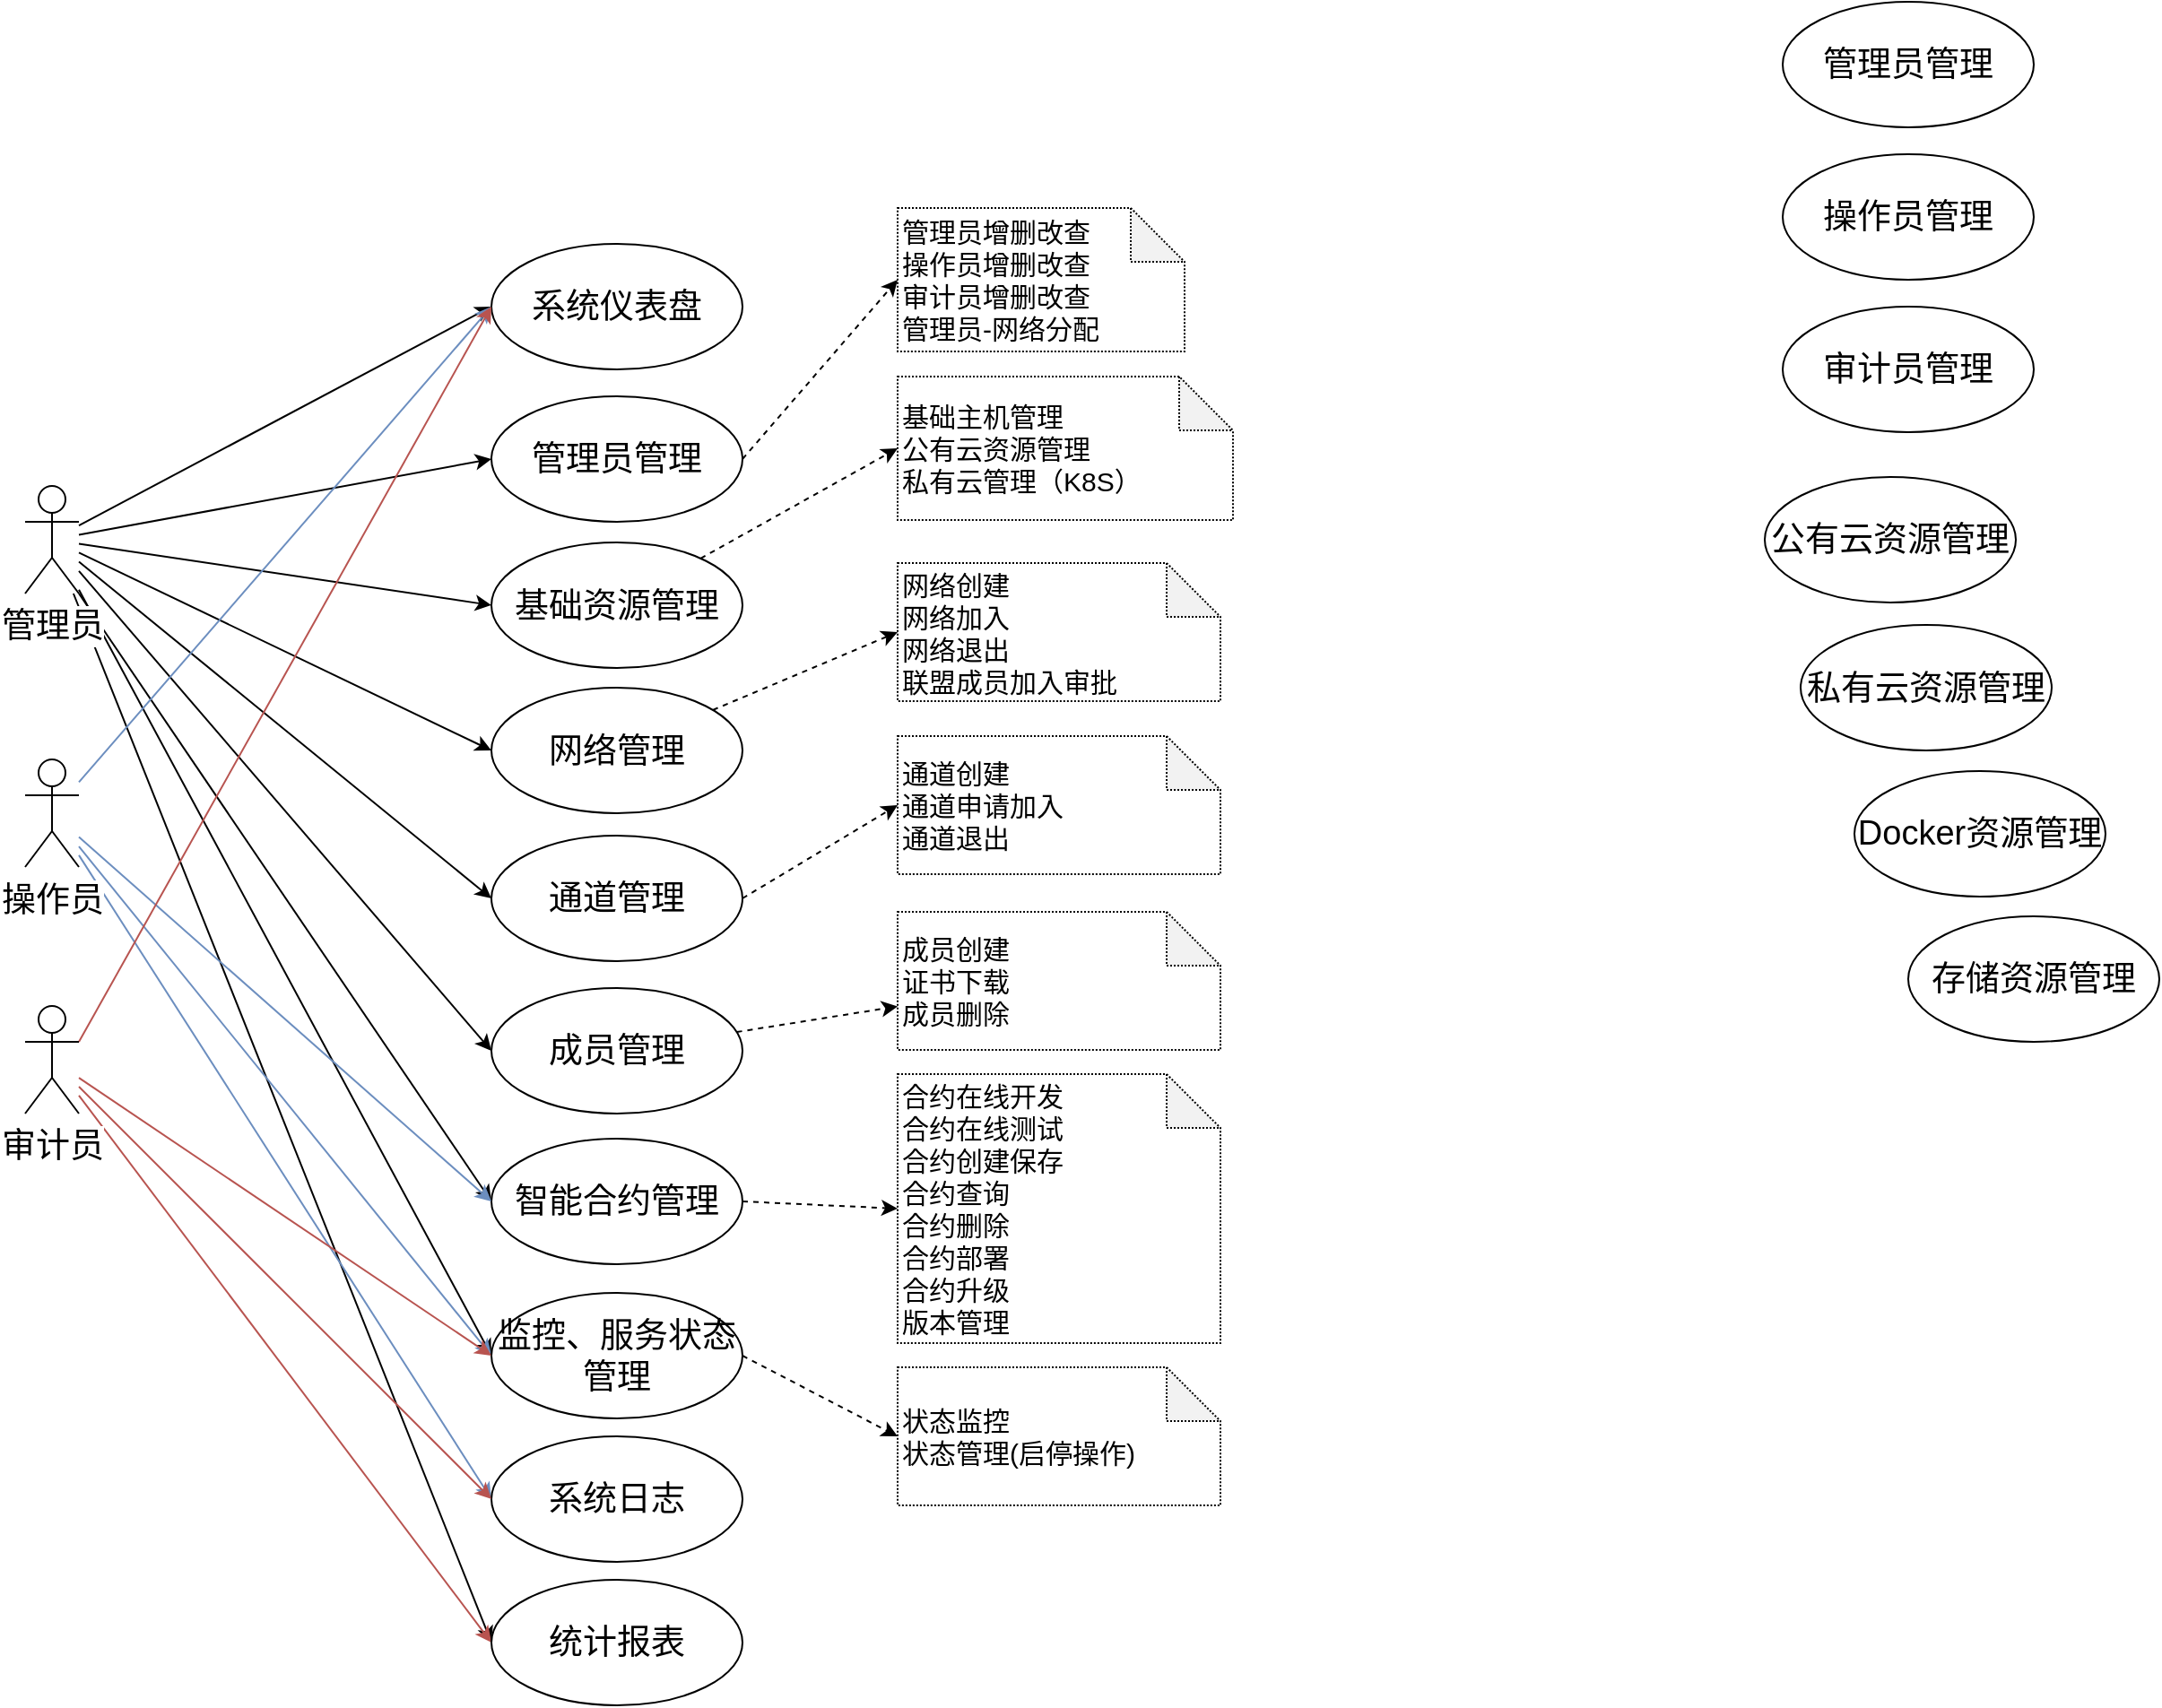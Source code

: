 <mxfile version="10.8.1" type="github"><diagram id="oozkSbW9tRgO9davWDht" name="ç¬¬ 1 é¡µ"><mxGraphModel dx="1394" dy="2096" grid="1" gridSize="10" guides="1" tooltips="1" connect="1" arrows="1" fold="1" page="1" pageScale="1" pageWidth="1527" pageHeight="1169" math="0" shadow="0"><root><mxCell id="0"/><mxCell id="1" parent="0"/><mxCell id="0qH-9EDrpJP9-Y-19pUg-6" style="rounded=0;orthogonalLoop=1;jettySize=auto;html=1;fontSize=19;entryX=0;entryY=0.5;entryDx=0;entryDy=0;" parent="1" source="0qH-9EDrpJP9-Y-19pUg-1" target="0qH-9EDrpJP9-Y-19pUg-5" edge="1"><mxGeometry relative="1" as="geometry"/></mxCell><mxCell id="0qH-9EDrpJP9-Y-19pUg-7" style="edgeStyle=none;rounded=0;orthogonalLoop=1;jettySize=auto;html=1;entryX=0;entryY=0.5;entryDx=0;entryDy=0;fontSize=19;" parent="1" source="0qH-9EDrpJP9-Y-19pUg-1" target="0qH-9EDrpJP9-Y-19pUg-2" edge="1"><mxGeometry relative="1" as="geometry"/></mxCell><mxCell id="0qH-9EDrpJP9-Y-19pUg-8" style="edgeStyle=none;rounded=0;orthogonalLoop=1;jettySize=auto;html=1;entryX=0;entryY=0.5;entryDx=0;entryDy=0;fontSize=19;" parent="1" source="0qH-9EDrpJP9-Y-19pUg-1" target="0qH-9EDrpJP9-Y-19pUg-4" edge="1"><mxGeometry relative="1" as="geometry"/></mxCell><mxCell id="0qH-9EDrpJP9-Y-19pUg-9" style="edgeStyle=none;rounded=0;orthogonalLoop=1;jettySize=auto;html=1;entryX=0;entryY=0.5;entryDx=0;entryDy=0;fontSize=19;" parent="1" source="0qH-9EDrpJP9-Y-19pUg-1" target="0qH-9EDrpJP9-Y-19pUg-3" edge="1"><mxGeometry relative="1" as="geometry"/></mxCell><mxCell id="0qH-9EDrpJP9-Y-19pUg-17" style="edgeStyle=none;rounded=0;orthogonalLoop=1;jettySize=auto;html=1;entryX=0;entryY=0.5;entryDx=0;entryDy=0;fontSize=19;" parent="1" source="0qH-9EDrpJP9-Y-19pUg-1" target="0qH-9EDrpJP9-Y-19pUg-16" edge="1"><mxGeometry relative="1" as="geometry"/></mxCell><mxCell id="0qH-9EDrpJP9-Y-19pUg-19" style="edgeStyle=none;rounded=0;orthogonalLoop=1;jettySize=auto;html=1;exitX=1;exitY=1;exitDx=0;exitDy=0;exitPerimeter=0;entryX=0;entryY=0.5;entryDx=0;entryDy=0;fontSize=19;" parent="1" source="0qH-9EDrpJP9-Y-19pUg-1" target="0qH-9EDrpJP9-Y-19pUg-18" edge="1"><mxGeometry relative="1" as="geometry"/></mxCell><mxCell id="0qH-9EDrpJP9-Y-19pUg-35" style="edgeStyle=none;rounded=0;orthogonalLoop=1;jettySize=auto;html=1;entryX=0;entryY=0.5;entryDx=0;entryDy=0;fontSize=19;" parent="1" source="0qH-9EDrpJP9-Y-19pUg-1" target="0qH-9EDrpJP9-Y-19pUg-34" edge="1"><mxGeometry relative="1" as="geometry"/></mxCell><mxCell id="0qH-9EDrpJP9-Y-19pUg-37" style="edgeStyle=none;rounded=0;orthogonalLoop=1;jettySize=auto;html=1;entryX=0;entryY=0.5;entryDx=0;entryDy=0;fontSize=19;" parent="1" source="0qH-9EDrpJP9-Y-19pUg-1" target="0qH-9EDrpJP9-Y-19pUg-32" edge="1"><mxGeometry relative="1" as="geometry"/></mxCell><mxCell id="0qH-9EDrpJP9-Y-19pUg-48" style="edgeStyle=none;rounded=0;orthogonalLoop=1;jettySize=auto;html=1;entryX=0;entryY=0.5;entryDx=0;entryDy=0;fontSize=19;" parent="1" source="0qH-9EDrpJP9-Y-19pUg-1" target="0qH-9EDrpJP9-Y-19pUg-46" edge="1"><mxGeometry relative="1" as="geometry"/></mxCell><mxCell id="0qH-9EDrpJP9-Y-19pUg-1" value="管理员&lt;br style=&quot;font-size: 19px;&quot;&gt;" style="shape=umlActor;verticalLabelPosition=bottom;labelBackgroundColor=#ffffff;verticalAlign=top;html=1;fontSize=19;" parent="1" vertex="1"><mxGeometry x="260" y="220" width="30" height="60" as="geometry"/></mxCell><mxCell id="8plSU3mydQgTcdB5nCTO-7" style="edgeStyle=none;rounded=0;orthogonalLoop=1;jettySize=auto;html=1;entryX=0;entryY=0.5;entryDx=0;entryDy=0;entryPerimeter=0;dashed=1;fontSize=15;" edge="1" parent="1" source="0qH-9EDrpJP9-Y-19pUg-2" target="8plSU3mydQgTcdB5nCTO-4"><mxGeometry relative="1" as="geometry"/></mxCell><mxCell id="0qH-9EDrpJP9-Y-19pUg-2" value="网络管理&lt;br style=&quot;font-size: 19px;&quot;&gt;" style="ellipse;whiteSpace=wrap;html=1;fontSize=19;" parent="1" vertex="1"><mxGeometry x="520" y="332.5" width="140" height="70" as="geometry"/></mxCell><mxCell id="8plSU3mydQgTcdB5nCTO-9" style="edgeStyle=none;rounded=0;orthogonalLoop=1;jettySize=auto;html=1;dashed=1;fontSize=15;" edge="1" parent="1" source="0qH-9EDrpJP9-Y-19pUg-3" target="8plSU3mydQgTcdB5nCTO-8"><mxGeometry relative="1" as="geometry"/></mxCell><mxCell id="0qH-9EDrpJP9-Y-19pUg-3" value="成员管理" style="ellipse;whiteSpace=wrap;html=1;fontSize=19;" parent="1" vertex="1"><mxGeometry x="520" y="500" width="140" height="70" as="geometry"/></mxCell><mxCell id="0qH-9EDrpJP9-Y-19pUg-4" value="通道管理" style="ellipse;whiteSpace=wrap;html=1;fontSize=19;" parent="1" vertex="1"><mxGeometry x="520" y="415" width="140" height="70" as="geometry"/></mxCell><mxCell id="0qH-9EDrpJP9-Y-19pUg-5" value="管理员管理" style="ellipse;whiteSpace=wrap;html=1;fontSize=19;" parent="1" vertex="1"><mxGeometry x="520" y="170" width="140" height="70" as="geometry"/></mxCell><mxCell id="0qH-9EDrpJP9-Y-19pUg-10" value="管理员管理" style="ellipse;whiteSpace=wrap;html=1;fontSize=19;" parent="1" vertex="1"><mxGeometry x="1240" y="-50" width="140" height="70" as="geometry"/></mxCell><mxCell id="0qH-9EDrpJP9-Y-19pUg-11" value="操作员管理" style="ellipse;whiteSpace=wrap;html=1;fontSize=19;" parent="1" vertex="1"><mxGeometry x="1240" y="35" width="140" height="70" as="geometry"/></mxCell><mxCell id="0qH-9EDrpJP9-Y-19pUg-12" value="审计员管理" style="ellipse;whiteSpace=wrap;html=1;fontSize=19;" parent="1" vertex="1"><mxGeometry x="1240" y="120" width="140" height="70" as="geometry"/></mxCell><mxCell id="8plSU3mydQgTcdB5nCTO-3" style="edgeStyle=none;rounded=0;orthogonalLoop=1;jettySize=auto;html=1;entryX=0;entryY=0.5;entryDx=0;entryDy=0;entryPerimeter=0;dashed=1;" edge="1" parent="1" source="0qH-9EDrpJP9-Y-19pUg-16" target="8plSU3mydQgTcdB5nCTO-2"><mxGeometry relative="1" as="geometry"/></mxCell><mxCell id="0qH-9EDrpJP9-Y-19pUg-16" value="基础资源管理&lt;br style=&quot;font-size: 19px&quot;&gt;" style="ellipse;whiteSpace=wrap;html=1;fontSize=19;" parent="1" vertex="1"><mxGeometry x="520" y="251.5" width="140" height="70" as="geometry"/></mxCell><mxCell id="8plSU3mydQgTcdB5nCTO-11" style="edgeStyle=none;rounded=0;orthogonalLoop=1;jettySize=auto;html=1;entryX=0;entryY=0.5;entryDx=0;entryDy=0;entryPerimeter=0;dashed=1;fontSize=15;exitX=1;exitY=0.5;exitDx=0;exitDy=0;" edge="1" parent="1" source="0qH-9EDrpJP9-Y-19pUg-18" target="8plSU3mydQgTcdB5nCTO-10"><mxGeometry relative="1" as="geometry"/></mxCell><mxCell id="0qH-9EDrpJP9-Y-19pUg-18" value="智能合约管理" style="ellipse;whiteSpace=wrap;html=1;fontSize=19;" parent="1" vertex="1"><mxGeometry x="520" y="584" width="140" height="70" as="geometry"/></mxCell><mxCell id="0qH-9EDrpJP9-Y-19pUg-20" value="公有云资源管理&lt;br style=&quot;font-size: 19px&quot;&gt;" style="ellipse;whiteSpace=wrap;html=1;fontSize=19;" parent="1" vertex="1"><mxGeometry x="1230" y="215" width="140" height="70" as="geometry"/></mxCell><mxCell id="0qH-9EDrpJP9-Y-19pUg-21" value="私有云资源管理&lt;br style=&quot;font-size: 19px&quot;&gt;" style="ellipse;whiteSpace=wrap;html=1;fontSize=19;" parent="1" vertex="1"><mxGeometry x="1250" y="297.5" width="140" height="70" as="geometry"/></mxCell><mxCell id="0qH-9EDrpJP9-Y-19pUg-22" value="Docker资源管理&lt;br style=&quot;font-size: 19px&quot;&gt;" style="ellipse;whiteSpace=wrap;html=1;fontSize=19;" parent="1" vertex="1"><mxGeometry x="1280" y="379" width="140" height="70" as="geometry"/></mxCell><mxCell id="0qH-9EDrpJP9-Y-19pUg-23" value="存储资源管理&lt;br style=&quot;font-size: 19px&quot;&gt;" style="ellipse;whiteSpace=wrap;html=1;fontSize=19;" parent="1" vertex="1"><mxGeometry x="1310" y="460" width="140" height="70" as="geometry"/></mxCell><mxCell id="0qH-9EDrpJP9-Y-19pUg-31" style="edgeStyle=none;rounded=0;orthogonalLoop=1;jettySize=auto;html=1;entryX=0;entryY=0.5;entryDx=0;entryDy=0;fontSize=19;fillColor=#dae8fc;strokeColor=#6c8ebf;" parent="1" source="0qH-9EDrpJP9-Y-19pUg-29" target="0qH-9EDrpJP9-Y-19pUg-18" edge="1"><mxGeometry relative="1" as="geometry"/></mxCell><mxCell id="0qH-9EDrpJP9-Y-19pUg-33" style="edgeStyle=none;rounded=0;orthogonalLoop=1;jettySize=auto;html=1;entryX=0;entryY=0.5;entryDx=0;entryDy=0;fontSize=19;fillColor=#dae8fc;strokeColor=#6c8ebf;" parent="1" source="0qH-9EDrpJP9-Y-19pUg-29" target="0qH-9EDrpJP9-Y-19pUg-32" edge="1"><mxGeometry relative="1" as="geometry"/></mxCell><mxCell id="0qH-9EDrpJP9-Y-19pUg-36" style="edgeStyle=none;rounded=0;orthogonalLoop=1;jettySize=auto;html=1;entryX=0;entryY=0.5;entryDx=0;entryDy=0;fontSize=19;fillColor=#dae8fc;strokeColor=#6c8ebf;" parent="1" source="0qH-9EDrpJP9-Y-19pUg-29" target="0qH-9EDrpJP9-Y-19pUg-34" edge="1"><mxGeometry relative="1" as="geometry"/></mxCell><mxCell id="0qH-9EDrpJP9-Y-19pUg-39" style="edgeStyle=none;rounded=0;orthogonalLoop=1;jettySize=auto;html=1;entryX=0;entryY=0.5;entryDx=0;entryDy=0;fontSize=19;fillColor=#dae8fc;strokeColor=#6c8ebf;" parent="1" source="0qH-9EDrpJP9-Y-19pUg-29" target="0qH-9EDrpJP9-Y-19pUg-38" edge="1"><mxGeometry relative="1" as="geometry"/></mxCell><mxCell id="0qH-9EDrpJP9-Y-19pUg-29" value="操作员&lt;br style=&quot;font-size: 19px&quot;&gt;" style="shape=umlActor;verticalLabelPosition=bottom;labelBackgroundColor=#ffffff;verticalAlign=top;html=1;fontSize=19;" parent="1" vertex="1"><mxGeometry x="260" y="372.5" width="30" height="60" as="geometry"/></mxCell><mxCell id="8plSU3mydQgTcdB5nCTO-13" style="edgeStyle=none;rounded=0;orthogonalLoop=1;jettySize=auto;html=1;entryX=0;entryY=0.5;entryDx=0;entryDy=0;entryPerimeter=0;dashed=1;fontSize=15;exitX=1;exitY=0.5;exitDx=0;exitDy=0;" edge="1" parent="1" source="0qH-9EDrpJP9-Y-19pUg-32" target="8plSU3mydQgTcdB5nCTO-12"><mxGeometry relative="1" as="geometry"/></mxCell><mxCell id="0qH-9EDrpJP9-Y-19pUg-32" value="监控、服务状态管理" style="ellipse;whiteSpace=wrap;html=1;fontSize=19;" parent="1" vertex="1"><mxGeometry x="520" y="670" width="140" height="70" as="geometry"/></mxCell><mxCell id="8plSU3mydQgTcdB5nCTO-1" style="rounded=0;orthogonalLoop=1;jettySize=auto;html=1;entryX=0;entryY=0.5;entryDx=0;entryDy=0;entryPerimeter=0;dashed=1;exitX=1;exitY=0.5;exitDx=0;exitDy=0;" edge="1" parent="1" source="0qH-9EDrpJP9-Y-19pUg-5" target="Ccfd51ajzRlaOkpZHizr-2"><mxGeometry relative="1" as="geometry"/></mxCell><mxCell id="0qH-9EDrpJP9-Y-19pUg-34" value="系统仪表盘" style="ellipse;whiteSpace=wrap;html=1;fontSize=19;" parent="1" vertex="1"><mxGeometry x="520" y="85" width="140" height="70" as="geometry"/></mxCell><mxCell id="0qH-9EDrpJP9-Y-19pUg-38" value="系统日志" style="ellipse;whiteSpace=wrap;html=1;fontSize=19;" parent="1" vertex="1"><mxGeometry x="520" y="750" width="140" height="70" as="geometry"/></mxCell><mxCell id="0qH-9EDrpJP9-Y-19pUg-43" style="edgeStyle=none;rounded=0;orthogonalLoop=1;jettySize=auto;html=1;entryX=0;entryY=0.5;entryDx=0;entryDy=0;fontSize=19;exitX=1;exitY=0.333;exitDx=0;exitDy=0;exitPerimeter=0;fillColor=#f8cecc;strokeColor=#b85450;" parent="1" source="0qH-9EDrpJP9-Y-19pUg-40" target="0qH-9EDrpJP9-Y-19pUg-34" edge="1"><mxGeometry relative="1" as="geometry"/></mxCell><mxCell id="0qH-9EDrpJP9-Y-19pUg-44" style="edgeStyle=none;rounded=0;orthogonalLoop=1;jettySize=auto;html=1;entryX=0;entryY=0.5;entryDx=0;entryDy=0;fontSize=19;fillColor=#f8cecc;strokeColor=#b85450;" parent="1" source="0qH-9EDrpJP9-Y-19pUg-40" target="0qH-9EDrpJP9-Y-19pUg-38" edge="1"><mxGeometry relative="1" as="geometry"/></mxCell><mxCell id="0qH-9EDrpJP9-Y-19pUg-45" style="edgeStyle=none;rounded=0;orthogonalLoop=1;jettySize=auto;html=1;entryX=0;entryY=0.5;entryDx=0;entryDy=0;fontSize=19;fillColor=#f8cecc;strokeColor=#b85450;" parent="1" source="0qH-9EDrpJP9-Y-19pUg-40" target="0qH-9EDrpJP9-Y-19pUg-32" edge="1"><mxGeometry relative="1" as="geometry"/></mxCell><mxCell id="0qH-9EDrpJP9-Y-19pUg-47" style="edgeStyle=none;rounded=0;orthogonalLoop=1;jettySize=auto;html=1;entryX=0;entryY=0.5;entryDx=0;entryDy=0;fontSize=19;fillColor=#f8cecc;strokeColor=#b85450;" parent="1" source="0qH-9EDrpJP9-Y-19pUg-40" target="0qH-9EDrpJP9-Y-19pUg-46" edge="1"><mxGeometry relative="1" as="geometry"/></mxCell><mxCell id="0qH-9EDrpJP9-Y-19pUg-40" value="审计员&lt;br style=&quot;font-size: 19px&quot;&gt;" style="shape=umlActor;verticalLabelPosition=bottom;labelBackgroundColor=#ffffff;verticalAlign=top;html=1;fontSize=19;" parent="1" vertex="1"><mxGeometry x="260" y="510" width="30" height="60" as="geometry"/></mxCell><mxCell id="0qH-9EDrpJP9-Y-19pUg-46" value="统计报表" style="ellipse;whiteSpace=wrap;html=1;fontSize=19;" parent="1" vertex="1"><mxGeometry x="520" y="830" width="140" height="70" as="geometry"/></mxCell><mxCell id="Ccfd51ajzRlaOkpZHizr-2" value="管理员增删改查&lt;br style=&quot;font-size: 15px&quot;&gt;操作员增删改查&lt;br style=&quot;font-size: 15px&quot;&gt;审计员增删改查&lt;br&gt;管理员-网络分配&lt;br style=&quot;font-size: 15px&quot;&gt;" style="shape=note;whiteSpace=wrap;html=1;backgroundOutline=1;darkOpacity=0.05;fontSize=15;align=left;dashed=1;dashPattern=1 1;" parent="1" vertex="1"><mxGeometry x="746.5" y="65" width="160" height="80" as="geometry"/></mxCell><mxCell id="8plSU3mydQgTcdB5nCTO-2" value="基础主机管理&lt;br style=&quot;font-size: 15px;&quot;&gt;公有云资源管理&lt;br style=&quot;font-size: 15px;&quot;&gt;私有云管理（K8S）&lt;br style=&quot;font-size: 15px;&quot;&gt;" style="shape=note;whiteSpace=wrap;html=1;backgroundOutline=1;darkOpacity=0.05;fontSize=15;align=left;dashed=1;dashPattern=1 1;" vertex="1" parent="1"><mxGeometry x="746.5" y="159" width="187" height="80" as="geometry"/></mxCell><mxCell id="8plSU3mydQgTcdB5nCTO-6" value="" style="edgeStyle=none;rounded=0;orthogonalLoop=1;jettySize=auto;html=1;dashed=1;fontSize=15;exitX=1;exitY=0.5;exitDx=0;exitDy=0;entryX=0;entryY=0.5;entryDx=0;entryDy=0;entryPerimeter=0;" edge="1" parent="1" source="0qH-9EDrpJP9-Y-19pUg-4" target="8plSU3mydQgTcdB5nCTO-5"><mxGeometry relative="1" as="geometry"/></mxCell><mxCell id="8plSU3mydQgTcdB5nCTO-4" value="网络创建&lt;br&gt;网络加入&lt;br&gt;网络退出&lt;br&gt;联盟成员加入审批&lt;br style=&quot;font-size: 15px&quot;&gt;" style="shape=note;whiteSpace=wrap;html=1;backgroundOutline=1;darkOpacity=0.05;fontSize=15;align=left;dashed=1;dashPattern=1 1;" vertex="1" parent="1"><mxGeometry x="746.5" y="263" width="180" height="77" as="geometry"/></mxCell><mxCell id="8plSU3mydQgTcdB5nCTO-5" value="通道创建&lt;br&gt;通道申请加入&lt;br&gt;通道退出&lt;br style=&quot;font-size: 15px&quot;&gt;" style="shape=note;whiteSpace=wrap;html=1;backgroundOutline=1;darkOpacity=0.05;fontSize=15;align=left;dashed=1;dashPattern=1 1;" vertex="1" parent="1"><mxGeometry x="746.5" y="359.5" width="180" height="77" as="geometry"/></mxCell><mxCell id="8plSU3mydQgTcdB5nCTO-8" value="成员创建&lt;br&gt;证书下载&lt;br&gt;成员删除&lt;br style=&quot;font-size: 15px&quot;&gt;" style="shape=note;whiteSpace=wrap;html=1;backgroundOutline=1;darkOpacity=0.05;fontSize=15;align=left;dashed=1;dashPattern=1 1;" vertex="1" parent="1"><mxGeometry x="746.5" y="457.5" width="180" height="77" as="geometry"/></mxCell><mxCell id="8plSU3mydQgTcdB5nCTO-10" value="合约在线开发&lt;br&gt;合约在线测试&lt;br&gt;合约创建保存&lt;br&gt;合约查询&lt;br&gt;合约删除&lt;br&gt;合约部署&lt;br&gt;合约升级&lt;br&gt;版本管理&lt;br style=&quot;font-size: 15px&quot;&gt;" style="shape=note;whiteSpace=wrap;html=1;backgroundOutline=1;darkOpacity=0.05;fontSize=15;align=left;dashed=1;dashPattern=1 1;" vertex="1" parent="1"><mxGeometry x="746.5" y="548" width="180" height="150" as="geometry"/></mxCell><mxCell id="8plSU3mydQgTcdB5nCTO-12" value="状态监控&lt;br&gt;状态管理(启停操作)&lt;br style=&quot;font-size: 15px&quot;&gt;" style="shape=note;whiteSpace=wrap;html=1;backgroundOutline=1;darkOpacity=0.05;fontSize=15;align=left;dashed=1;dashPattern=1 1;" vertex="1" parent="1"><mxGeometry x="746.5" y="711.5" width="180" height="77" as="geometry"/></mxCell></root></mxGraphModel></diagram></mxfile>